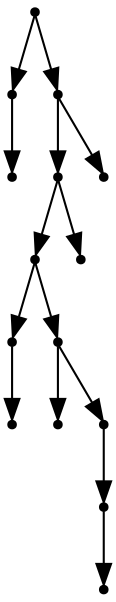 digraph {
  14 [shape=point];
  1 [shape=point];
  0 [shape=point];
  13 [shape=point];
  11 [shape=point];
  9 [shape=point];
  3 [shape=point];
  2 [shape=point];
  8 [shape=point];
  4 [shape=point];
  7 [shape=point];
  6 [shape=point];
  5 [shape=point];
  10 [shape=point];
  12 [shape=point];
14 -> 1;
1 -> 0;
14 -> 13;
13 -> 11;
11 -> 9;
9 -> 3;
3 -> 2;
9 -> 8;
8 -> 4;
8 -> 7;
7 -> 6;
6 -> 5;
11 -> 10;
13 -> 12;
}
